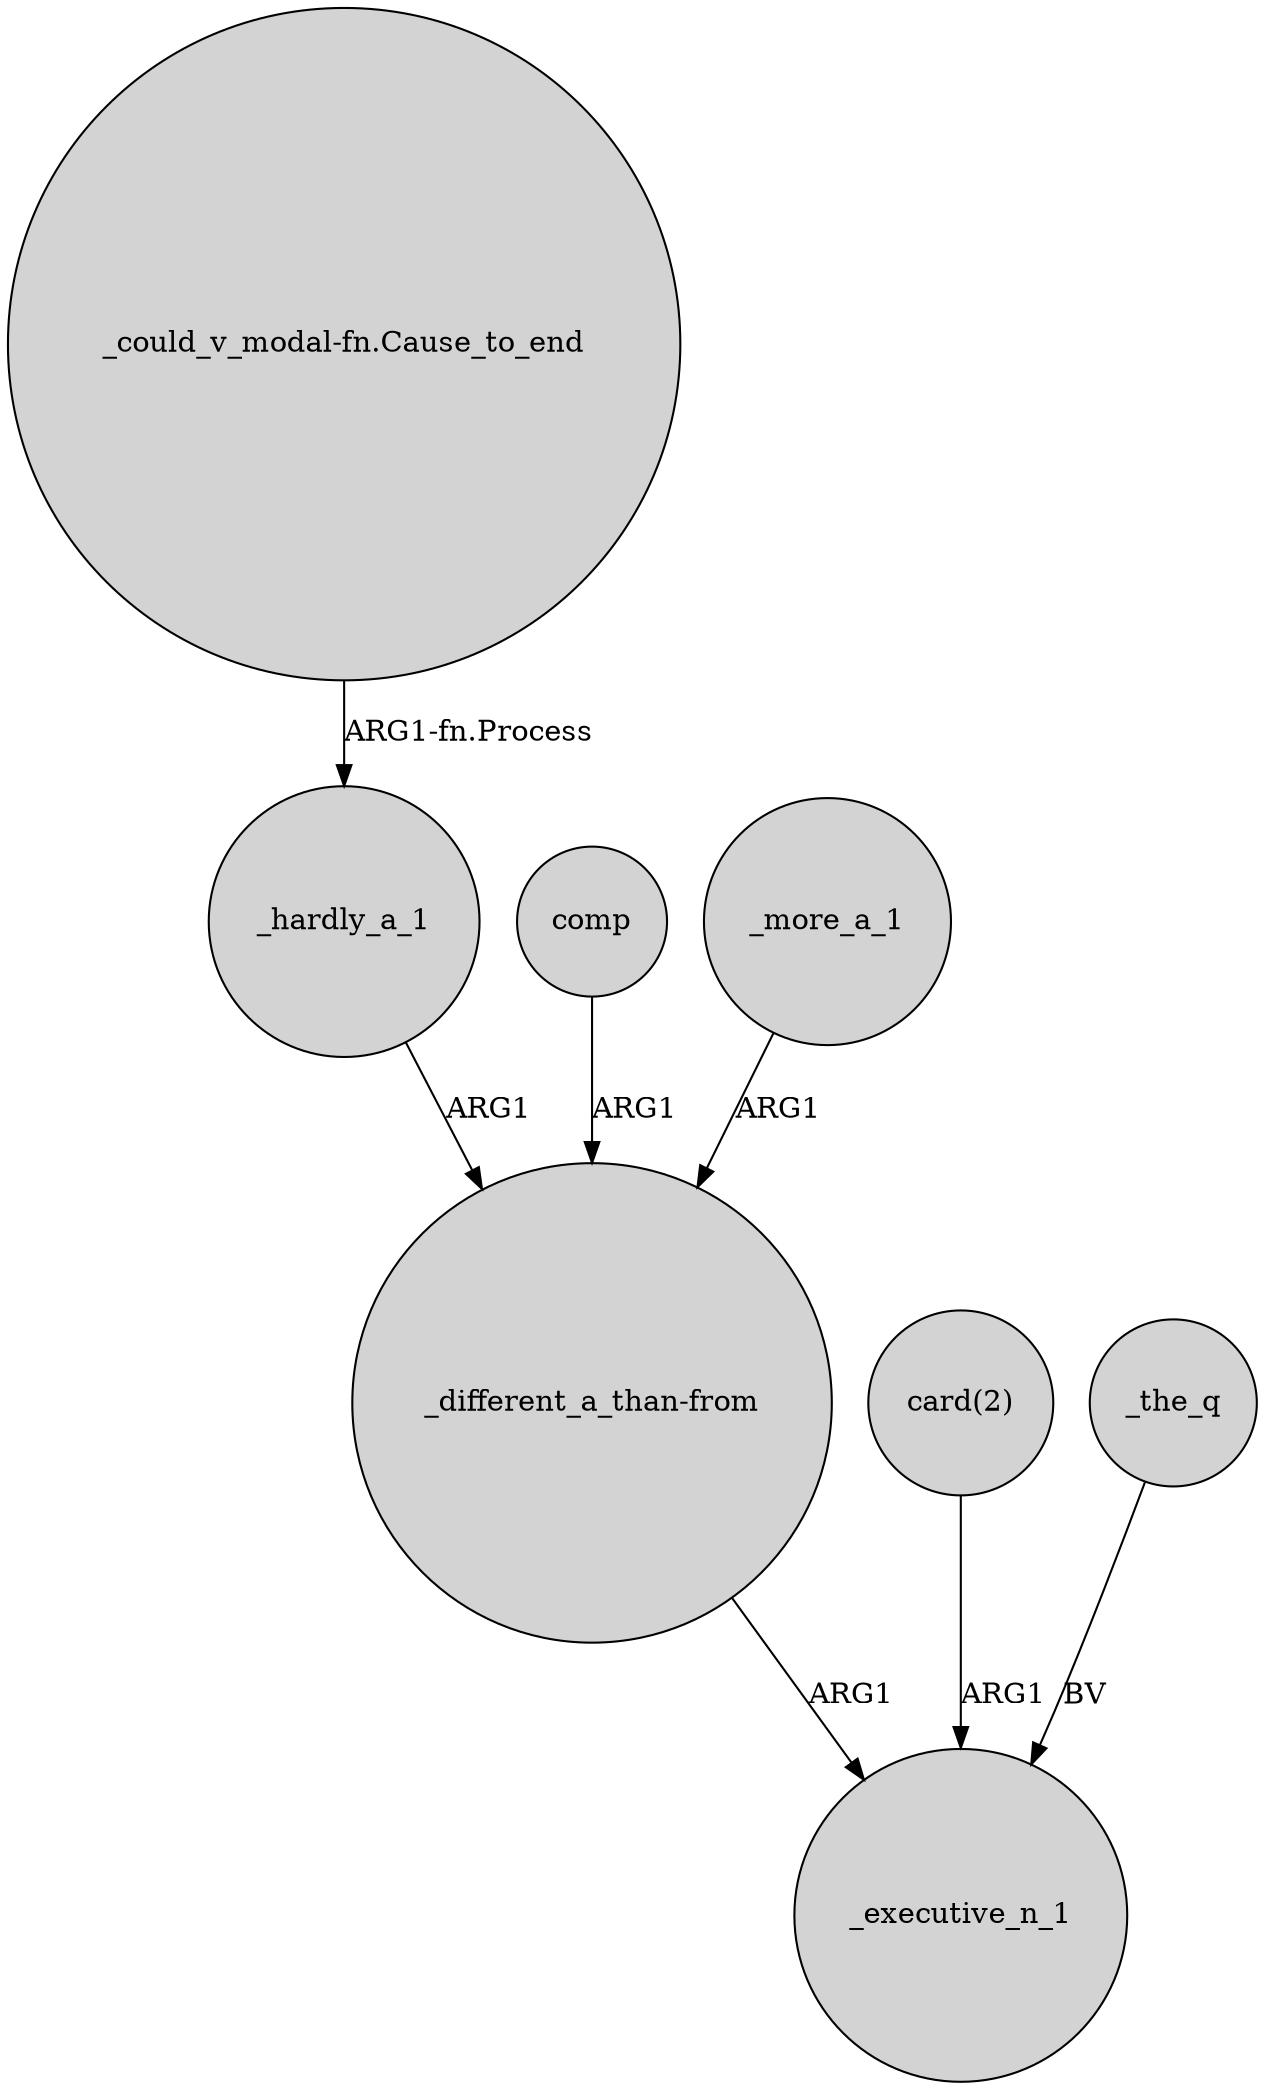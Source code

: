 digraph {
	node [shape=circle style=filled]
	"_could_v_modal-fn.Cause_to_end" -> _hardly_a_1 [label="ARG1-fn.Process"]
	"card(2)" -> _executive_n_1 [label=ARG1]
	_the_q -> _executive_n_1 [label=BV]
	"_different_a_than-from" -> _executive_n_1 [label=ARG1]
	comp -> "_different_a_than-from" [label=ARG1]
	_more_a_1 -> "_different_a_than-from" [label=ARG1]
	_hardly_a_1 -> "_different_a_than-from" [label=ARG1]
}
